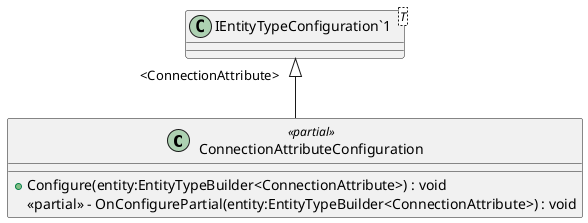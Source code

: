 @startuml
class ConnectionAttributeConfiguration <<partial>> {
    + Configure(entity:EntityTypeBuilder<ConnectionAttribute>) : void
    <<partial>> - OnConfigurePartial(entity:EntityTypeBuilder<ConnectionAttribute>) : void
}
class "IEntityTypeConfiguration`1"<T> {
}
"IEntityTypeConfiguration`1" "<ConnectionAttribute>" <|-- ConnectionAttributeConfiguration
@enduml
